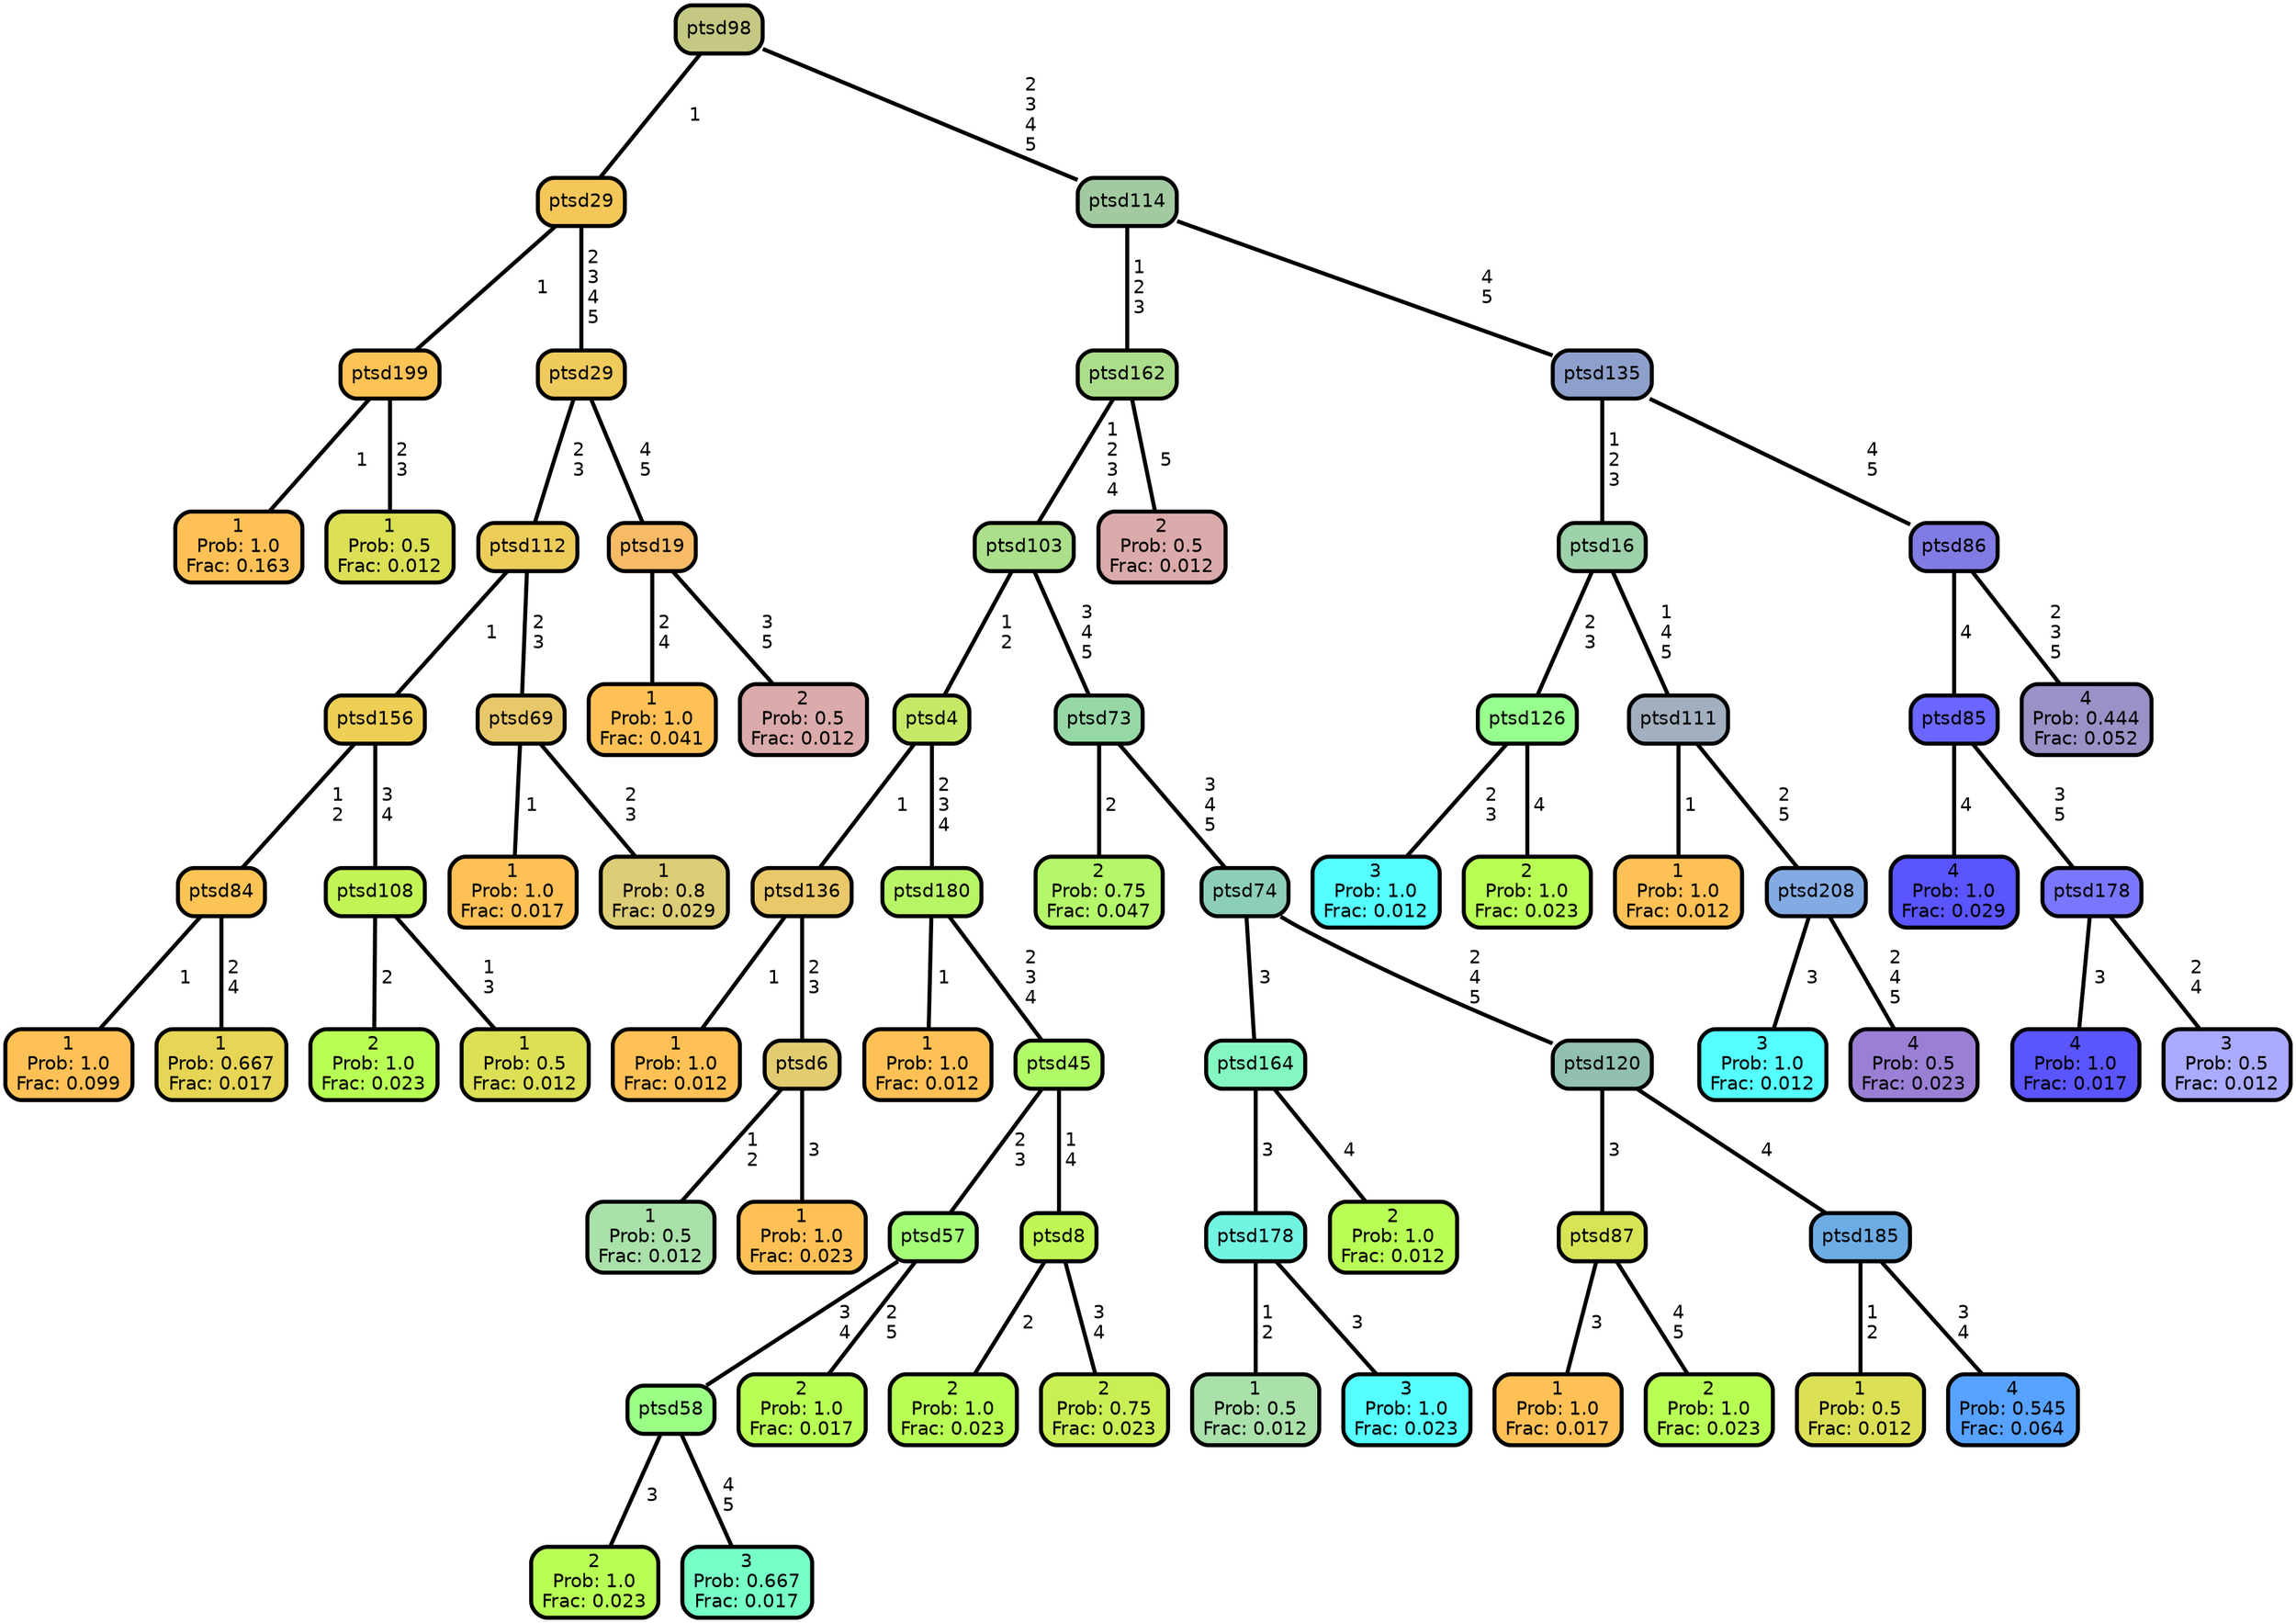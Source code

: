 graph Tree {
node [shape=box, style="filled, rounded",color="black",penwidth="3",fontcolor="black",                 fontname=helvetica] ;
graph [ranksep="0 equally", splines=straight,                 bgcolor=transparent, dpi=200] ;
edge [fontname=helvetica, color=black] ;
0 [label="1
Prob: 1.0
Frac: 0.163", fillcolor="#ffc155"] ;
1 [label="ptsd199", fillcolor="#fcc355"] ;
2 [label="1
Prob: 0.5
Frac: 0.012", fillcolor="#dbe055"] ;
3 [label="ptsd29", fillcolor="#f4c759"] ;
4 [label="1
Prob: 1.0
Frac: 0.099", fillcolor="#ffc155"] ;
5 [label="ptsd84", fillcolor="#fbc455"] ;
6 [label="1
Prob: 0.667
Frac: 0.017", fillcolor="#e7d555"] ;
7 [label="ptsd156", fillcolor="#eecf55"] ;
8 [label="2
Prob: 1.0
Frac: 0.023", fillcolor="#b8ff55"] ;
9 [label="ptsd108", fillcolor="#c3f455"] ;
10 [label="1
Prob: 0.5
Frac: 0.012", fillcolor="#dbe055"] ;
11 [label="ptsd112", fillcolor="#edcd5a"] ;
12 [label="1
Prob: 1.0
Frac: 0.017", fillcolor="#ffc155"] ;
13 [label="ptsd69", fillcolor="#e9c86a"] ;
14 [label="1
Prob: 0.8
Frac: 0.029", fillcolor="#ddcd77"] ;
15 [label="ptsd29", fillcolor="#efca5c"] ;
16 [label="1
Prob: 1.0
Frac: 0.041", fillcolor="#ffc155"] ;
17 [label="ptsd19", fillcolor="#f7bb67"] ;
18 [label="2
Prob: 0.5
Frac: 0.012", fillcolor="#dbaaaa"] ;
19 [label="ptsd98", fillcolor="#c5c882"] ;
20 [label="1
Prob: 1.0
Frac: 0.012", fillcolor="#ffc155"] ;
21 [label="ptsd136", fillcolor="#e9c86a"] ;
22 [label="1
Prob: 0.5
Frac: 0.012", fillcolor="#aae0aa"] ;
23 [label="ptsd6", fillcolor="#e2cb71"] ;
24 [label="1
Prob: 1.0
Frac: 0.023", fillcolor="#ffc155"] ;
25 [label="ptsd4", fillcolor="#c6e867"] ;
26 [label="1
Prob: 1.0
Frac: 0.012", fillcolor="#ffc155"] ;
27 [label="ptsd180", fillcolor="#b8f566"] ;
28 [label="2
Prob: 1.0
Frac: 0.023", fillcolor="#b8ff55"] ;
29 [label="ptsd58", fillcolor="#9bff85"] ;
30 [label="3
Prob: 0.667
Frac: 0.017", fillcolor="#76ffc6"] ;
31 [label="ptsd57", fillcolor="#a4ff77"] ;
32 [label="2
Prob: 1.0
Frac: 0.017", fillcolor="#b8ff55"] ;
33 [label="ptsd45", fillcolor="#b0fb67"] ;
34 [label="2
Prob: 1.0
Frac: 0.023", fillcolor="#b8ff55"] ;
35 [label="ptsd8", fillcolor="#c0f755"] ;
36 [label="2
Prob: 0.75
Frac: 0.023", fillcolor="#c9ef55"] ;
37 [label="ptsd103", fillcolor="#abdf8a"] ;
38 [label="2
Prob: 0.75
Frac: 0.047", fillcolor="#b4f76a"] ;
39 [label="ptsd73", fillcolor="#95d8a5"] ;
40 [label="1
Prob: 0.5
Frac: 0.012", fillcolor="#aae0aa"] ;
41 [label="ptsd178", fillcolor="#71f4e2"] ;
42 [label="3
Prob: 1.0
Frac: 0.023", fillcolor="#55ffff"] ;
43 [label="ptsd164", fillcolor="#83f7bf"] ;
44 [label="2
Prob: 1.0
Frac: 0.012", fillcolor="#b8ff55"] ;
45 [label="ptsd74", fillcolor="#8dcfb6"] ;
46 [label="1
Prob: 1.0
Frac: 0.017", fillcolor="#ffc155"] ;
47 [label="ptsd87", fillcolor="#d6e455"] ;
48 [label="2
Prob: 1.0
Frac: 0.023", fillcolor="#b8ff55"] ;
49 [label="ptsd120", fillcolor="#91bfb2"] ;
50 [label="1
Prob: 0.5
Frac: 0.012", fillcolor="#dbe055"] ;
51 [label="ptsd185", fillcolor="#6cabe4"] ;
52 [label="4
Prob: 0.545
Frac: 0.064", fillcolor="#57a2ff"] ;
53 [label="ptsd162", fillcolor="#acdd8b"] ;
54 [label="2
Prob: 0.5
Frac: 0.012", fillcolor="#dbaaaa"] ;
55 [label="ptsd114", fillcolor="#a2c9a0"] ;
56 [label="3
Prob: 1.0
Frac: 0.012", fillcolor="#55ffff"] ;
57 [label="ptsd126", fillcolor="#97ff8d"] ;
58 [label="2
Prob: 1.0
Frac: 0.023", fillcolor="#b8ff55"] ;
59 [label="ptsd16", fillcolor="#9dd1aa"] ;
60 [label="1
Prob: 1.0
Frac: 0.012", fillcolor="#ffc155"] ;
61 [label="ptsd111", fillcolor="#a2afbf"] ;
62 [label="3
Prob: 1.0
Frac: 0.012", fillcolor="#55ffff"] ;
63 [label="ptsd208", fillcolor="#83aae2"] ;
64 [label="4
Prob: 0.5
Frac: 0.023", fillcolor="#9a7fd4"] ;
65 [label="ptsd135", fillcolor="#8d9fcb"] ;
66 [label="4
Prob: 1.0
Frac: 0.029", fillcolor="#5a55ff"] ;
67 [label="ptsd85", fillcolor="#6a66ff"] ;
68 [label="4
Prob: 1.0
Frac: 0.017", fillcolor="#5a55ff"] ;
69 [label="ptsd178", fillcolor="#7a77ff"] ;
70 [label="3
Prob: 0.5
Frac: 0.012", fillcolor="#aaaaff"] ;
71 [label="ptsd86", fillcolor="#817be4"] ;
72 [label="4
Prob: 0.444
Frac: 0.052", fillcolor="#9a92c6"] ;
1 -- 0 [label=" 1",penwidth=3] ;
1 -- 2 [label=" 2\n 3",penwidth=3] ;
3 -- 1 [label=" 1",penwidth=3] ;
3 -- 15 [label=" 2\n 3\n 4\n 5",penwidth=3] ;
5 -- 4 [label=" 1",penwidth=3] ;
5 -- 6 [label=" 2\n 4",penwidth=3] ;
7 -- 5 [label=" 1\n 2",penwidth=3] ;
7 -- 9 [label=" 3\n 4",penwidth=3] ;
9 -- 8 [label=" 2",penwidth=3] ;
9 -- 10 [label=" 1\n 3",penwidth=3] ;
11 -- 7 [label=" 1",penwidth=3] ;
11 -- 13 [label=" 2\n 3",penwidth=3] ;
13 -- 12 [label=" 1",penwidth=3] ;
13 -- 14 [label=" 2\n 3",penwidth=3] ;
15 -- 11 [label=" 2\n 3",penwidth=3] ;
15 -- 17 [label=" 4\n 5",penwidth=3] ;
17 -- 16 [label=" 2\n 4",penwidth=3] ;
17 -- 18 [label=" 3\n 5",penwidth=3] ;
19 -- 3 [label=" 1",penwidth=3] ;
19 -- 55 [label=" 2\n 3\n 4\n 5",penwidth=3] ;
21 -- 20 [label=" 1",penwidth=3] ;
21 -- 23 [label=" 2\n 3",penwidth=3] ;
23 -- 22 [label=" 1\n 2",penwidth=3] ;
23 -- 24 [label=" 3",penwidth=3] ;
25 -- 21 [label=" 1",penwidth=3] ;
25 -- 27 [label=" 2\n 3\n 4",penwidth=3] ;
27 -- 26 [label=" 1",penwidth=3] ;
27 -- 33 [label=" 2\n 3\n 4",penwidth=3] ;
29 -- 28 [label=" 3",penwidth=3] ;
29 -- 30 [label=" 4\n 5",penwidth=3] ;
31 -- 29 [label=" 3\n 4",penwidth=3] ;
31 -- 32 [label=" 2\n 5",penwidth=3] ;
33 -- 31 [label=" 2\n 3",penwidth=3] ;
33 -- 35 [label=" 1\n 4",penwidth=3] ;
35 -- 34 [label=" 2",penwidth=3] ;
35 -- 36 [label=" 3\n 4",penwidth=3] ;
37 -- 25 [label=" 1\n 2",penwidth=3] ;
37 -- 39 [label=" 3\n 4\n 5",penwidth=3] ;
39 -- 38 [label=" 2",penwidth=3] ;
39 -- 45 [label=" 3\n 4\n 5",penwidth=3] ;
41 -- 40 [label=" 1\n 2",penwidth=3] ;
41 -- 42 [label=" 3",penwidth=3] ;
43 -- 41 [label=" 3",penwidth=3] ;
43 -- 44 [label=" 4",penwidth=3] ;
45 -- 43 [label=" 3",penwidth=3] ;
45 -- 49 [label=" 2\n 4\n 5",penwidth=3] ;
47 -- 46 [label=" 3",penwidth=3] ;
47 -- 48 [label=" 4\n 5",penwidth=3] ;
49 -- 47 [label=" 3",penwidth=3] ;
49 -- 51 [label=" 4",penwidth=3] ;
51 -- 50 [label=" 1\n 2",penwidth=3] ;
51 -- 52 [label=" 3\n 4",penwidth=3] ;
53 -- 37 [label=" 1\n 2\n 3\n 4",penwidth=3] ;
53 -- 54 [label=" 5",penwidth=3] ;
55 -- 53 [label=" 1\n 2\n 3",penwidth=3] ;
55 -- 65 [label=" 4\n 5",penwidth=3] ;
57 -- 56 [label=" 2\n 3",penwidth=3] ;
57 -- 58 [label=" 4",penwidth=3] ;
59 -- 57 [label=" 2\n 3",penwidth=3] ;
59 -- 61 [label=" 1\n 4\n 5",penwidth=3] ;
61 -- 60 [label=" 1",penwidth=3] ;
61 -- 63 [label=" 2\n 5",penwidth=3] ;
63 -- 62 [label=" 3",penwidth=3] ;
63 -- 64 [label=" 2\n 4\n 5",penwidth=3] ;
65 -- 59 [label=" 1\n 2\n 3",penwidth=3] ;
65 -- 71 [label=" 4\n 5",penwidth=3] ;
67 -- 66 [label=" 4",penwidth=3] ;
67 -- 69 [label=" 3\n 5",penwidth=3] ;
69 -- 68 [label=" 3",penwidth=3] ;
69 -- 70 [label=" 2\n 4",penwidth=3] ;
71 -- 67 [label=" 4",penwidth=3] ;
71 -- 72 [label=" 2\n 3\n 5",penwidth=3] ;
{rank = same;}}